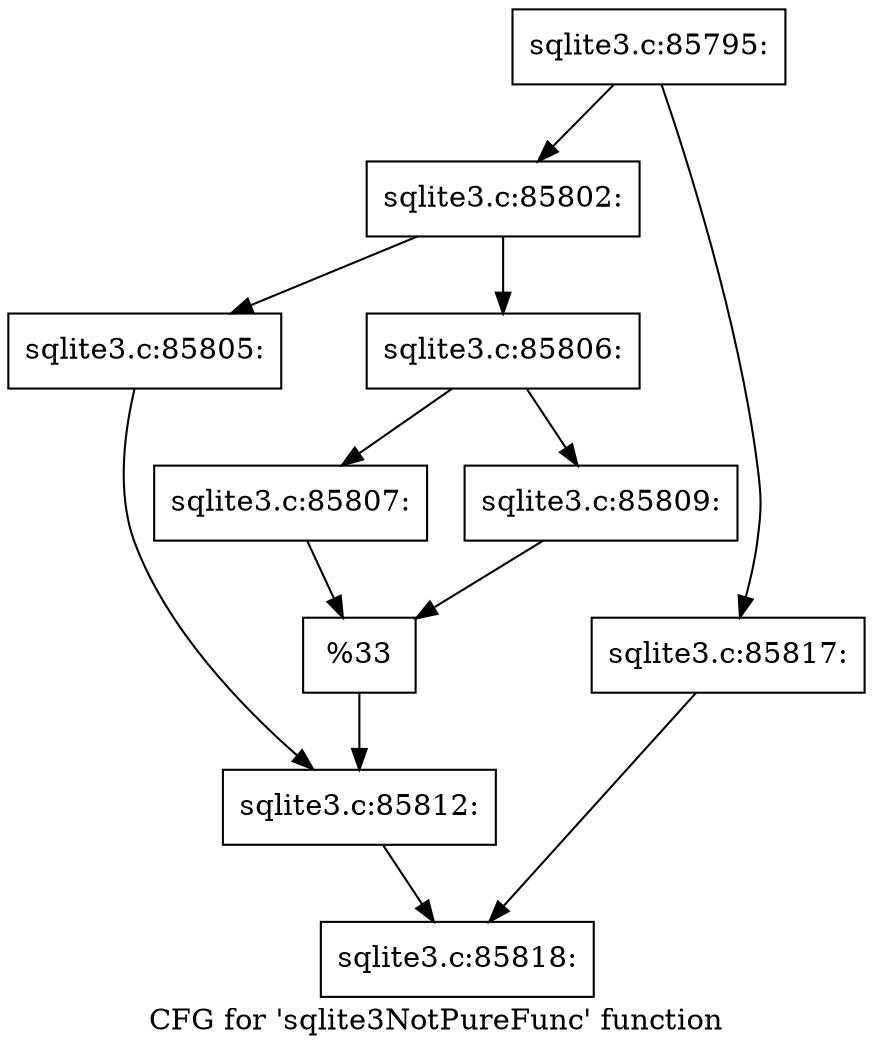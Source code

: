 digraph "CFG for 'sqlite3NotPureFunc' function" {
	label="CFG for 'sqlite3NotPureFunc' function";

	Node0x55c0f4e51240 [shape=record,label="{sqlite3.c:85795:}"];
	Node0x55c0f4e51240 -> Node0x55c0fa71fd70;
	Node0x55c0f4e51240 -> Node0x55c0fa71fdc0;
	Node0x55c0fa71fd70 [shape=record,label="{sqlite3.c:85802:}"];
	Node0x55c0fa71fd70 -> Node0x55c0fa720910;
	Node0x55c0fa71fd70 -> Node0x55c0fa7209b0;
	Node0x55c0fa720910 [shape=record,label="{sqlite3.c:85805:}"];
	Node0x55c0fa720910 -> Node0x55c0fa720960;
	Node0x55c0fa7209b0 [shape=record,label="{sqlite3.c:85806:}"];
	Node0x55c0fa7209b0 -> Node0x55c0fa7212c0;
	Node0x55c0fa7209b0 -> Node0x55c0fa721360;
	Node0x55c0fa7212c0 [shape=record,label="{sqlite3.c:85807:}"];
	Node0x55c0fa7212c0 -> Node0x55c0fa721310;
	Node0x55c0fa721360 [shape=record,label="{sqlite3.c:85809:}"];
	Node0x55c0fa721360 -> Node0x55c0fa721310;
	Node0x55c0fa721310 [shape=record,label="{%33}"];
	Node0x55c0fa721310 -> Node0x55c0fa720960;
	Node0x55c0fa720960 [shape=record,label="{sqlite3.c:85812:}"];
	Node0x55c0fa720960 -> Node0x55c0fa71e950;
	Node0x55c0fa71fdc0 [shape=record,label="{sqlite3.c:85817:}"];
	Node0x55c0fa71fdc0 -> Node0x55c0fa71e950;
	Node0x55c0fa71e950 [shape=record,label="{sqlite3.c:85818:}"];
}

